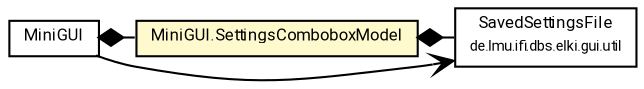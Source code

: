 #!/usr/local/bin/dot
#
# Class diagram 
# Generated by UMLGraph version R5_7_2-60-g0e99a6 (http://www.spinellis.gr/umlgraph/)
#

digraph G {
	graph [fontnames="svg"]
	edge [fontname="Roboto",fontsize=7,labelfontname="Roboto",labelfontsize=7,color="black"];
	node [fontname="Roboto",fontcolor="black",fontsize=8,shape=plaintext,margin=0,width=0,height=0];
	nodesep=0.15;
	ranksep=0.25;
	rankdir=LR;
	// de.lmu.ifi.dbs.elki.gui.minigui.MiniGUI
	c6926936 [label=<<table title="de.lmu.ifi.dbs.elki.gui.minigui.MiniGUI" border="0" cellborder="1" cellspacing="0" cellpadding="2" href="MiniGUI.html" target="_parent">
		<tr><td><table border="0" cellspacing="0" cellpadding="1">
		<tr><td align="center" balign="center"> <font face="Roboto">MiniGUI</font> </td></tr>
		</table></td></tr>
		</table>>, URL="MiniGUI.html"];
	// de.lmu.ifi.dbs.elki.gui.minigui.MiniGUI.SettingsComboboxModel
	c6926937 [label=<<table title="de.lmu.ifi.dbs.elki.gui.minigui.MiniGUI.SettingsComboboxModel" border="0" cellborder="1" cellspacing="0" cellpadding="2" bgcolor="lemonChiffon" href="MiniGUI.SettingsComboboxModel.html" target="_parent">
		<tr><td><table border="0" cellspacing="0" cellpadding="1">
		<tr><td align="center" balign="center"> <font face="Roboto">MiniGUI.SettingsComboboxModel</font> </td></tr>
		</table></td></tr>
		</table>>, URL="MiniGUI.SettingsComboboxModel.html"];
	// de.lmu.ifi.dbs.elki.gui.util.SavedSettingsFile
	c6926958 [label=<<table title="de.lmu.ifi.dbs.elki.gui.util.SavedSettingsFile" border="0" cellborder="1" cellspacing="0" cellpadding="2" href="../util/SavedSettingsFile.html" target="_parent">
		<tr><td><table border="0" cellspacing="0" cellpadding="1">
		<tr><td align="center" balign="center"> <font face="Roboto">SavedSettingsFile</font> </td></tr>
		<tr><td align="center" balign="center"> <font face="Roboto" point-size="7.0">de.lmu.ifi.dbs.elki.gui.util</font> </td></tr>
		</table></td></tr>
		</table>>, URL="../util/SavedSettingsFile.html"];
	// de.lmu.ifi.dbs.elki.gui.minigui.MiniGUI composed de.lmu.ifi.dbs.elki.gui.minigui.MiniGUI.SettingsComboboxModel
	c6926936 -> c6926937 [arrowhead=none,arrowtail=diamond,dir=back,weight=6];
	// de.lmu.ifi.dbs.elki.gui.minigui.MiniGUI.SettingsComboboxModel composed de.lmu.ifi.dbs.elki.gui.util.SavedSettingsFile
	c6926937 -> c6926958 [arrowhead=none,arrowtail=diamond,dir=back,weight=6];
	// de.lmu.ifi.dbs.elki.gui.minigui.MiniGUI navassoc de.lmu.ifi.dbs.elki.gui.util.SavedSettingsFile
	c6926936 -> c6926958 [arrowhead=open,weight=1];
}

